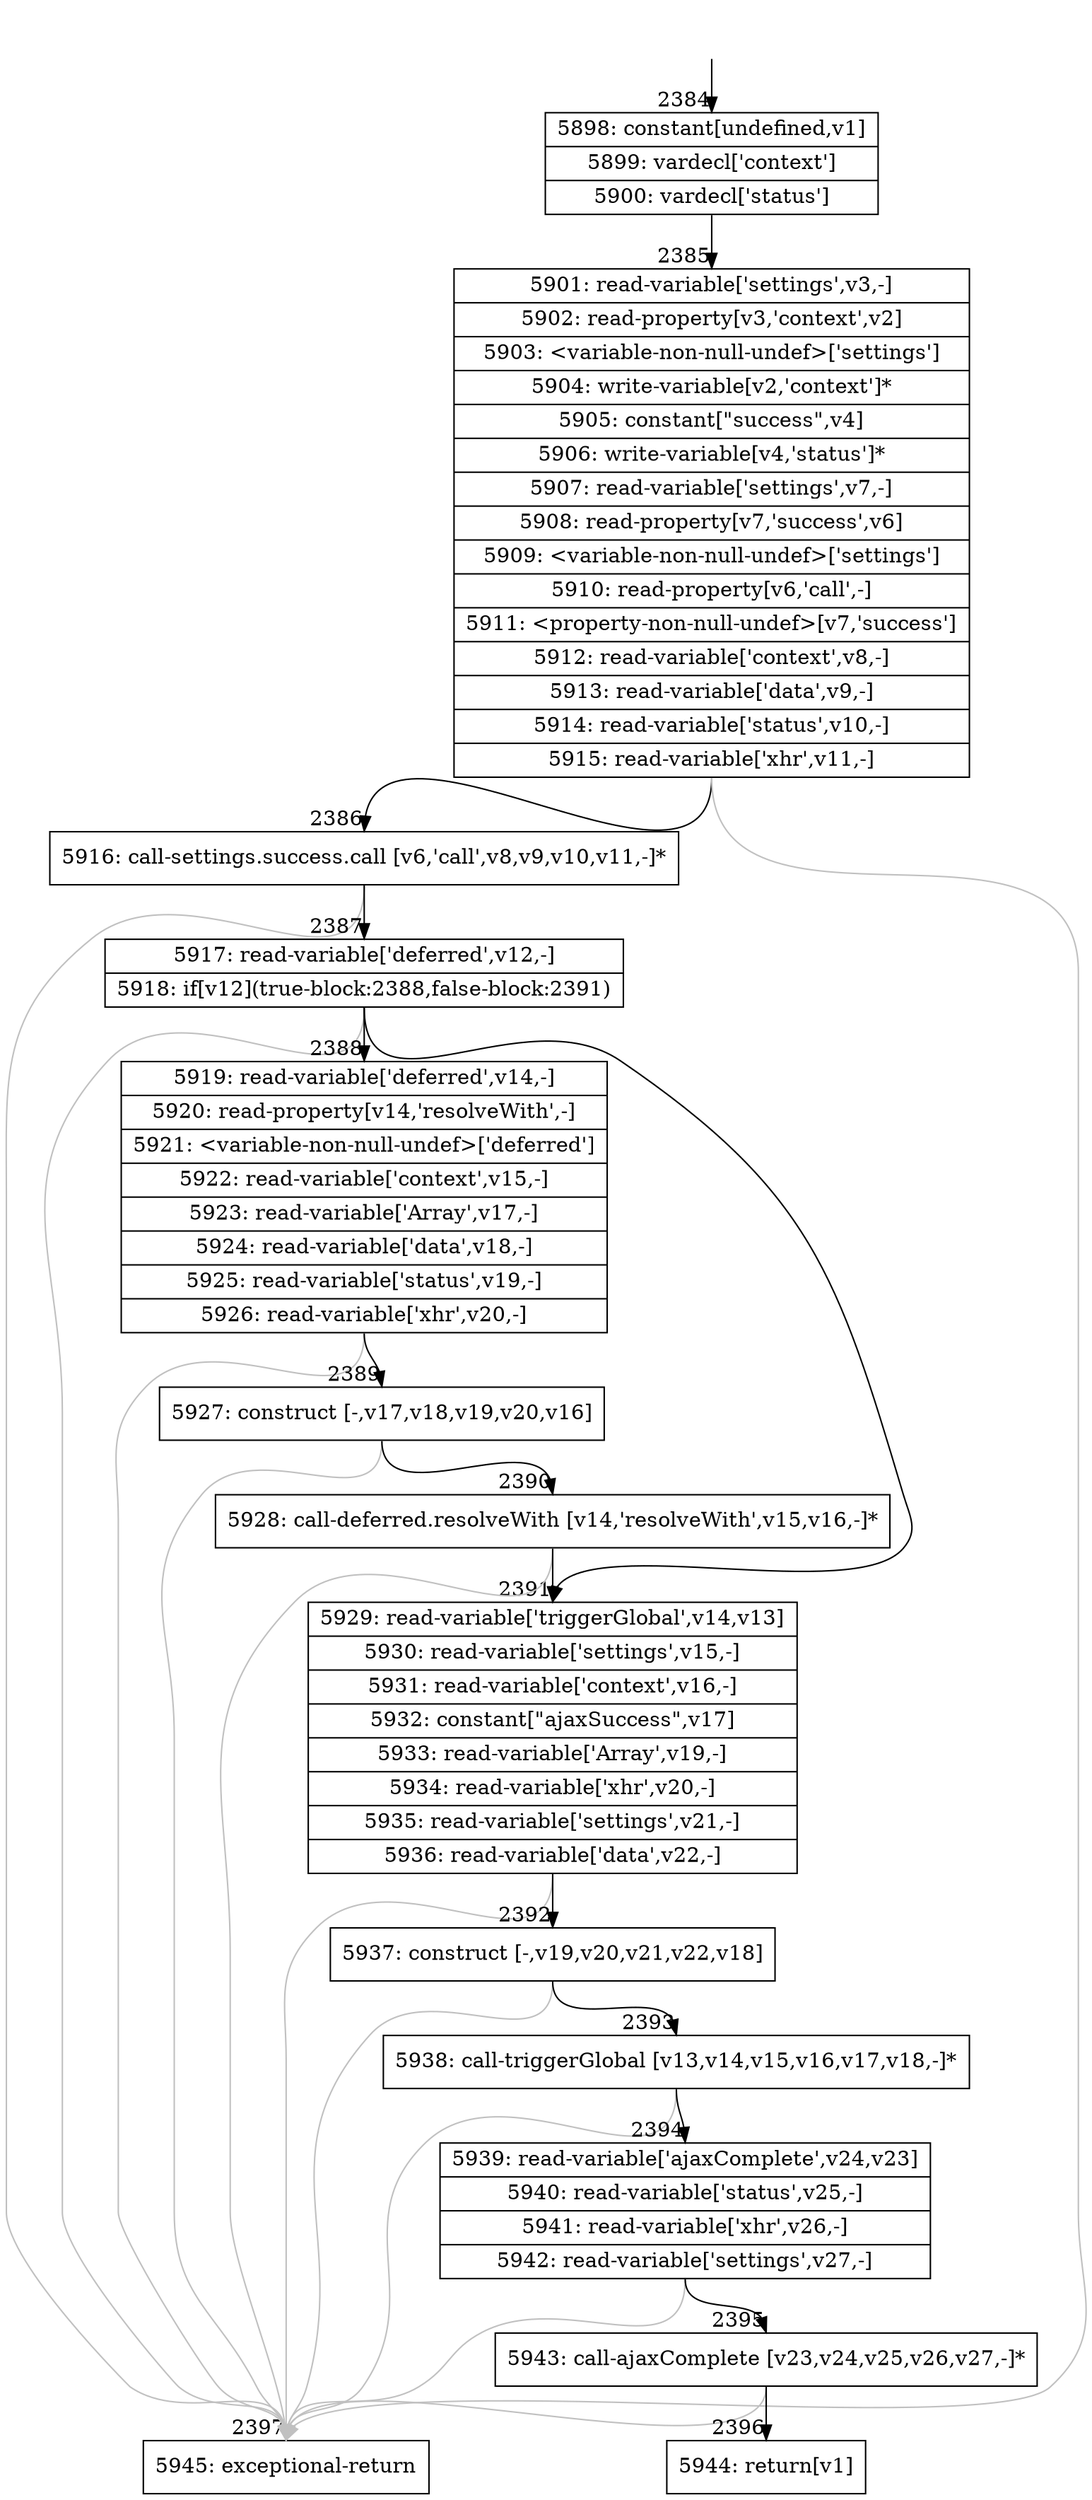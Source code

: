 digraph {
rankdir="TD"
BB_entry217[shape=none,label=""];
BB_entry217 -> BB2384 [tailport=s, headport=n, headlabel="    2384"]
BB2384 [shape=record label="{5898: constant[undefined,v1]|5899: vardecl['context']|5900: vardecl['status']}" ] 
BB2384 -> BB2385 [tailport=s, headport=n, headlabel="      2385"]
BB2385 [shape=record label="{5901: read-variable['settings',v3,-]|5902: read-property[v3,'context',v2]|5903: \<variable-non-null-undef\>['settings']|5904: write-variable[v2,'context']*|5905: constant[\"success\",v4]|5906: write-variable[v4,'status']*|5907: read-variable['settings',v7,-]|5908: read-property[v7,'success',v6]|5909: \<variable-non-null-undef\>['settings']|5910: read-property[v6,'call',-]|5911: \<property-non-null-undef\>[v7,'success']|5912: read-variable['context',v8,-]|5913: read-variable['data',v9,-]|5914: read-variable['status',v10,-]|5915: read-variable['xhr',v11,-]}" ] 
BB2385 -> BB2386 [tailport=s, headport=n, headlabel="      2386"]
BB2385 -> BB2397 [tailport=s, headport=n, color=gray, headlabel="      2397"]
BB2386 [shape=record label="{5916: call-settings.success.call [v6,'call',v8,v9,v10,v11,-]*}" ] 
BB2386 -> BB2387 [tailport=s, headport=n, headlabel="      2387"]
BB2386 -> BB2397 [tailport=s, headport=n, color=gray]
BB2387 [shape=record label="{5917: read-variable['deferred',v12,-]|5918: if[v12](true-block:2388,false-block:2391)}" ] 
BB2387 -> BB2388 [tailport=s, headport=n, headlabel="      2388"]
BB2387 -> BB2391 [tailport=s, headport=n, headlabel="      2391"]
BB2387 -> BB2397 [tailport=s, headport=n, color=gray]
BB2388 [shape=record label="{5919: read-variable['deferred',v14,-]|5920: read-property[v14,'resolveWith',-]|5921: \<variable-non-null-undef\>['deferred']|5922: read-variable['context',v15,-]|5923: read-variable['Array',v17,-]|5924: read-variable['data',v18,-]|5925: read-variable['status',v19,-]|5926: read-variable['xhr',v20,-]}" ] 
BB2388 -> BB2389 [tailport=s, headport=n, headlabel="      2389"]
BB2388 -> BB2397 [tailport=s, headport=n, color=gray]
BB2389 [shape=record label="{5927: construct [-,v17,v18,v19,v20,v16]}" ] 
BB2389 -> BB2390 [tailport=s, headport=n, headlabel="      2390"]
BB2389 -> BB2397 [tailport=s, headport=n, color=gray]
BB2390 [shape=record label="{5928: call-deferred.resolveWith [v14,'resolveWith',v15,v16,-]*}" ] 
BB2390 -> BB2391 [tailport=s, headport=n]
BB2390 -> BB2397 [tailport=s, headport=n, color=gray]
BB2391 [shape=record label="{5929: read-variable['triggerGlobal',v14,v13]|5930: read-variable['settings',v15,-]|5931: read-variable['context',v16,-]|5932: constant[\"ajaxSuccess\",v17]|5933: read-variable['Array',v19,-]|5934: read-variable['xhr',v20,-]|5935: read-variable['settings',v21,-]|5936: read-variable['data',v22,-]}" ] 
BB2391 -> BB2392 [tailport=s, headport=n, headlabel="      2392"]
BB2391 -> BB2397 [tailport=s, headport=n, color=gray]
BB2392 [shape=record label="{5937: construct [-,v19,v20,v21,v22,v18]}" ] 
BB2392 -> BB2393 [tailport=s, headport=n, headlabel="      2393"]
BB2392 -> BB2397 [tailport=s, headport=n, color=gray]
BB2393 [shape=record label="{5938: call-triggerGlobal [v13,v14,v15,v16,v17,v18,-]*}" ] 
BB2393 -> BB2394 [tailport=s, headport=n, headlabel="      2394"]
BB2393 -> BB2397 [tailport=s, headport=n, color=gray]
BB2394 [shape=record label="{5939: read-variable['ajaxComplete',v24,v23]|5940: read-variable['status',v25,-]|5941: read-variable['xhr',v26,-]|5942: read-variable['settings',v27,-]}" ] 
BB2394 -> BB2395 [tailport=s, headport=n, headlabel="      2395"]
BB2394 -> BB2397 [tailport=s, headport=n, color=gray]
BB2395 [shape=record label="{5943: call-ajaxComplete [v23,v24,v25,v26,v27,-]*}" ] 
BB2395 -> BB2396 [tailport=s, headport=n, headlabel="      2396"]
BB2395 -> BB2397 [tailport=s, headport=n, color=gray]
BB2396 [shape=record label="{5944: return[v1]}" ] 
BB2397 [shape=record label="{5945: exceptional-return}" ] 
//#$~ 1208
}
